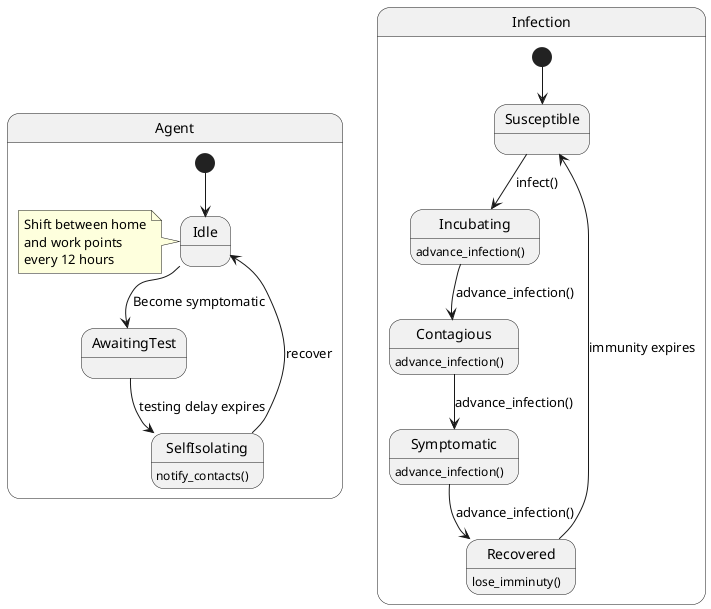 @startuml Mode_2_Self_Isolating

state Agent {
    [*] --> Idle
    note left of Idle
        Shift between home
        and work points
        every 12 hours
    end note
    Idle --> AwaitingTest : Become symptomatic
    AwaitingTest --> SelfIsolating : testing delay expires
    SelfIsolating --> Idle : recover
    SelfIsolating : notify_contacts()
}
    
state Infection {
    [*] --> Susceptible
    Susceptible --> Incubating : infect()
    Incubating : advance_infection()
    Incubating --> Contagious : advance_infection()
    Contagious : advance_infection()
    Contagious --> Symptomatic : advance_infection()
    Symptomatic : advance_infection()
    Symptomatic --> Recovered : advance_infection()
    Recovered: lose_imminuty()
    Recovered --> Susceptible : immunity expires
}

@enduml